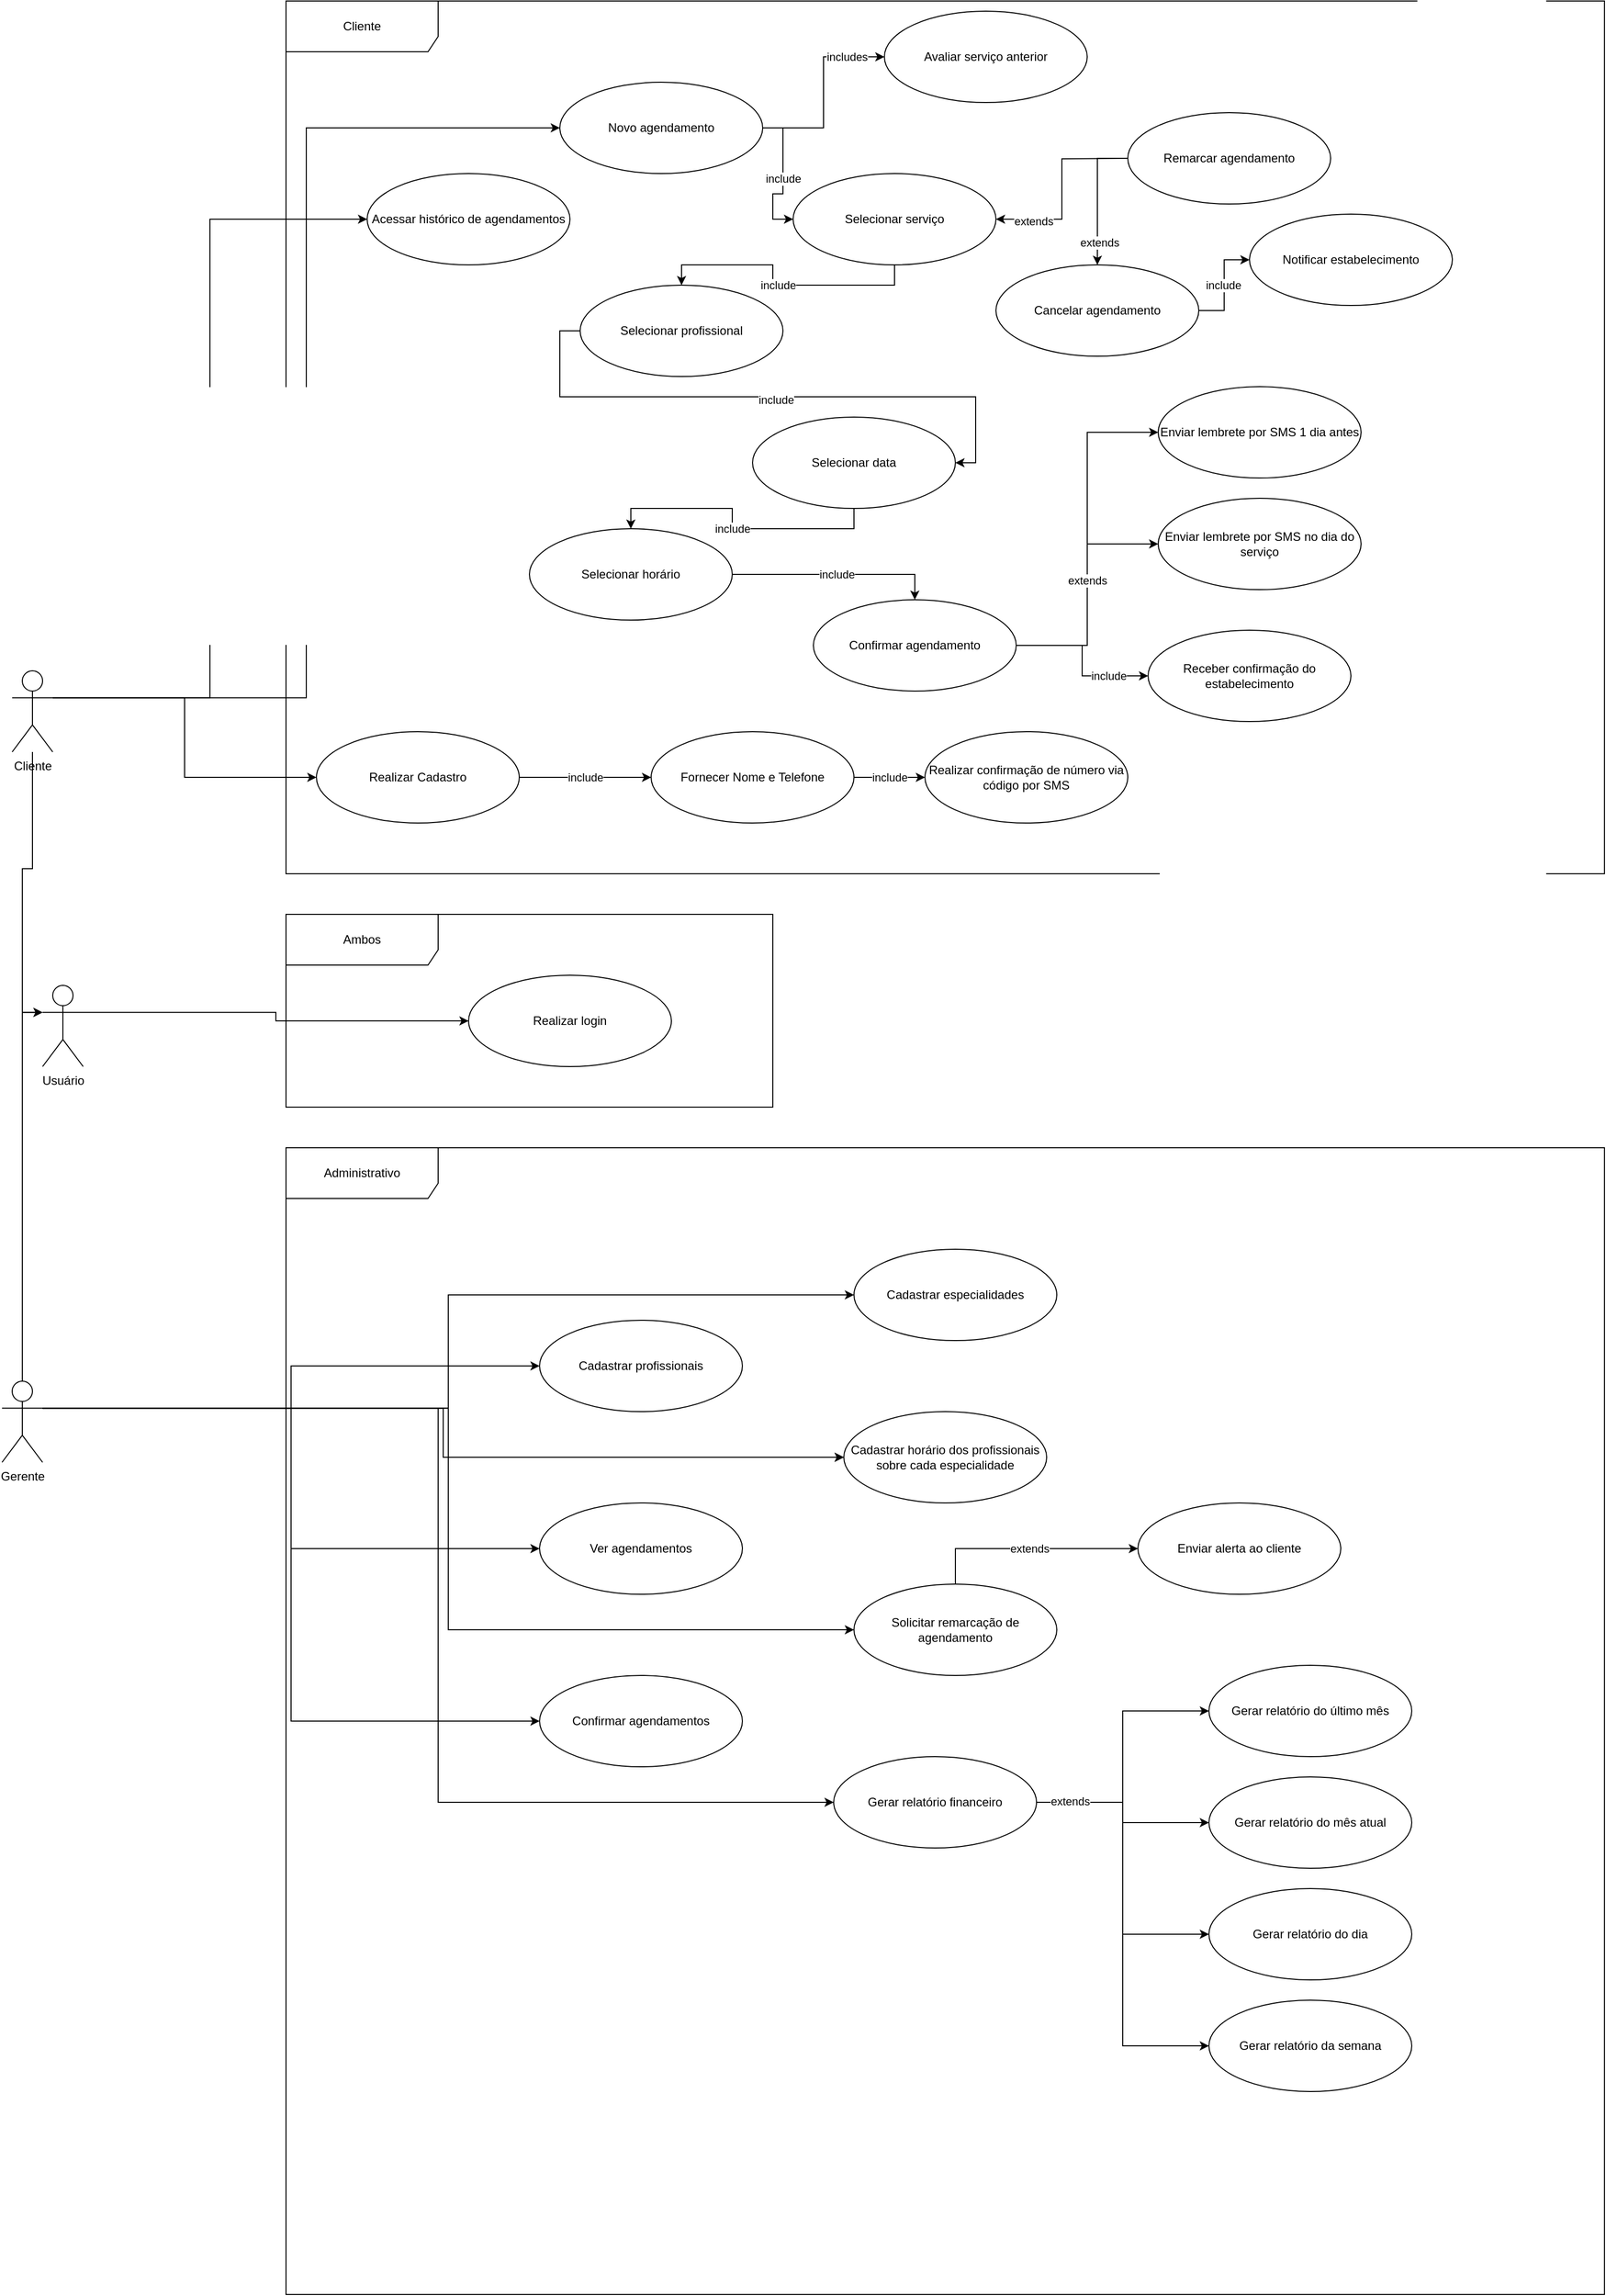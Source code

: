<mxfile version="26.1.0">
  <diagram name="Page-1" id="c4acf3e9-155e-7222-9cf6-157b1a14988f">
    <mxGraphModel dx="5227" dy="2470" grid="1" gridSize="10" guides="1" tooltips="1" connect="1" arrows="1" fold="1" page="1" pageScale="1" pageWidth="827" pageHeight="1169" background="none" math="0" shadow="0">
      <root>
        <mxCell id="0" />
        <mxCell id="1" parent="0" />
        <mxCell id="wauUHXRGsOrUapXSiY5B-23" style="edgeStyle=orthogonalEdgeStyle;rounded=0;orthogonalLoop=1;jettySize=auto;html=1;exitX=1;exitY=0.333;exitDx=0;exitDy=0;exitPerimeter=0;entryX=0;entryY=0.5;entryDx=0;entryDy=0;" parent="1" source="wauUHXRGsOrUapXSiY5B-1" target="wauUHXRGsOrUapXSiY5B-8" edge="1">
          <mxGeometry relative="1" as="geometry" />
        </mxCell>
        <mxCell id="Y423KzhKvd0CNDpzO20D-13" style="edgeStyle=orthogonalEdgeStyle;rounded=0;orthogonalLoop=1;jettySize=auto;html=1;exitX=1;exitY=0.333;exitDx=0;exitDy=0;exitPerimeter=0;entryX=0;entryY=0.5;entryDx=0;entryDy=0;" edge="1" parent="1" source="wauUHXRGsOrUapXSiY5B-1" target="Y423KzhKvd0CNDpzO20D-6">
          <mxGeometry relative="1" as="geometry" />
        </mxCell>
        <mxCell id="Y423KzhKvd0CNDpzO20D-121" style="edgeStyle=orthogonalEdgeStyle;rounded=0;orthogonalLoop=1;jettySize=auto;html=1;exitX=1;exitY=0.333;exitDx=0;exitDy=0;exitPerimeter=0;entryX=0;entryY=0.5;entryDx=0;entryDy=0;" edge="1" parent="1" source="wauUHXRGsOrUapXSiY5B-1" target="Y423KzhKvd0CNDpzO20D-120">
          <mxGeometry relative="1" as="geometry" />
        </mxCell>
        <mxCell id="wauUHXRGsOrUapXSiY5B-1" value="Cliente" style="shape=umlActor;verticalLabelPosition=bottom;verticalAlign=top;html=1;outlineConnect=0;" parent="1" vertex="1">
          <mxGeometry x="-780" y="690" width="40" height="80" as="geometry" />
        </mxCell>
        <mxCell id="wauUHXRGsOrUapXSiY5B-15" value="" style="edgeStyle=orthogonalEdgeStyle;rounded=0;orthogonalLoop=1;jettySize=auto;html=1;exitX=1;exitY=0.5;exitDx=0;exitDy=0;entryX=0;entryY=0.5;entryDx=0;entryDy=0;" parent="1" source="wauUHXRGsOrUapXSiY5B-8" target="wauUHXRGsOrUapXSiY5B-9" edge="1">
          <mxGeometry relative="1" as="geometry" />
        </mxCell>
        <mxCell id="wauUHXRGsOrUapXSiY5B-24" value="include" style="edgeLabel;html=1;align=center;verticalAlign=middle;resizable=0;points=[];" parent="wauUHXRGsOrUapXSiY5B-15" vertex="1" connectable="0">
          <mxGeometry relative="1" as="geometry">
            <mxPoint as="offset" />
          </mxGeometry>
        </mxCell>
        <mxCell id="Y423KzhKvd0CNDpzO20D-118" style="edgeStyle=orthogonalEdgeStyle;rounded=0;orthogonalLoop=1;jettySize=auto;html=1;exitX=1;exitY=0.5;exitDx=0;exitDy=0;entryX=0;entryY=0.5;entryDx=0;entryDy=0;" edge="1" parent="1" source="wauUHXRGsOrUapXSiY5B-8" target="Y423KzhKvd0CNDpzO20D-117">
          <mxGeometry relative="1" as="geometry" />
        </mxCell>
        <mxCell id="Y423KzhKvd0CNDpzO20D-119" value="includes" style="edgeLabel;html=1;align=center;verticalAlign=middle;resizable=0;points=[];" vertex="1" connectable="0" parent="Y423KzhKvd0CNDpzO20D-118">
          <mxGeometry x="0.521" y="1" relative="1" as="geometry">
            <mxPoint x="8" y="1" as="offset" />
          </mxGeometry>
        </mxCell>
        <mxCell id="wauUHXRGsOrUapXSiY5B-8" value="Novo agendamento" style="ellipse;whiteSpace=wrap;html=1;" parent="1" vertex="1">
          <mxGeometry x="-240" y="110" width="200" height="90" as="geometry" />
        </mxCell>
        <mxCell id="wauUHXRGsOrUapXSiY5B-17" style="edgeStyle=orthogonalEdgeStyle;rounded=0;orthogonalLoop=1;jettySize=auto;html=1;exitX=0.5;exitY=1;exitDx=0;exitDy=0;entryX=0.5;entryY=0;entryDx=0;entryDy=0;" parent="1" source="wauUHXRGsOrUapXSiY5B-9" target="wauUHXRGsOrUapXSiY5B-10" edge="1">
          <mxGeometry relative="1" as="geometry" />
        </mxCell>
        <mxCell id="wauUHXRGsOrUapXSiY5B-18" value="include" style="edgeLabel;html=1;align=center;verticalAlign=middle;resizable=0;points=[];" parent="wauUHXRGsOrUapXSiY5B-17" vertex="1" connectable="0">
          <mxGeometry relative="1" as="geometry">
            <mxPoint as="offset" />
          </mxGeometry>
        </mxCell>
        <mxCell id="wauUHXRGsOrUapXSiY5B-9" value="Selecionar serviço" style="ellipse;whiteSpace=wrap;html=1;" parent="1" vertex="1">
          <mxGeometry x="-10" y="200" width="200" height="90" as="geometry" />
        </mxCell>
        <mxCell id="wauUHXRGsOrUapXSiY5B-19" style="edgeStyle=orthogonalEdgeStyle;rounded=0;orthogonalLoop=1;jettySize=auto;html=1;exitX=0;exitY=0.5;exitDx=0;exitDy=0;entryX=1;entryY=0.5;entryDx=0;entryDy=0;" parent="1" source="wauUHXRGsOrUapXSiY5B-10" target="wauUHXRGsOrUapXSiY5B-11" edge="1">
          <mxGeometry relative="1" as="geometry" />
        </mxCell>
        <mxCell id="wauUHXRGsOrUapXSiY5B-20" value="include" style="edgeLabel;html=1;align=center;verticalAlign=middle;resizable=0;points=[];" parent="wauUHXRGsOrUapXSiY5B-19" vertex="1" connectable="0">
          <mxGeometry relative="1" as="geometry">
            <mxPoint x="8" y="3" as="offset" />
          </mxGeometry>
        </mxCell>
        <mxCell id="wauUHXRGsOrUapXSiY5B-10" value="Selecionar profissional" style="ellipse;whiteSpace=wrap;html=1;" parent="1" vertex="1">
          <mxGeometry x="-220" y="310" width="200" height="90" as="geometry" />
        </mxCell>
        <mxCell id="wauUHXRGsOrUapXSiY5B-21" style="edgeStyle=orthogonalEdgeStyle;rounded=0;orthogonalLoop=1;jettySize=auto;html=1;exitX=0.5;exitY=1;exitDx=0;exitDy=0;entryX=0.5;entryY=0;entryDx=0;entryDy=0;" parent="1" source="wauUHXRGsOrUapXSiY5B-11" target="wauUHXRGsOrUapXSiY5B-13" edge="1">
          <mxGeometry relative="1" as="geometry" />
        </mxCell>
        <mxCell id="wauUHXRGsOrUapXSiY5B-22" value="include" style="edgeLabel;html=1;align=center;verticalAlign=middle;resizable=0;points=[];" parent="wauUHXRGsOrUapXSiY5B-21" vertex="1" connectable="0">
          <mxGeometry relative="1" as="geometry">
            <mxPoint as="offset" />
          </mxGeometry>
        </mxCell>
        <mxCell id="wauUHXRGsOrUapXSiY5B-11" value="Selecionar data" style="ellipse;whiteSpace=wrap;html=1;" parent="1" vertex="1">
          <mxGeometry x="-50" y="440" width="200" height="90" as="geometry" />
        </mxCell>
        <mxCell id="wauUHXRGsOrUapXSiY5B-28" style="edgeStyle=orthogonalEdgeStyle;rounded=0;orthogonalLoop=1;jettySize=auto;html=1;exitX=1;exitY=0.5;exitDx=0;exitDy=0;entryX=0.5;entryY=0;entryDx=0;entryDy=0;" parent="1" source="wauUHXRGsOrUapXSiY5B-13" target="wauUHXRGsOrUapXSiY5B-27" edge="1">
          <mxGeometry relative="1" as="geometry" />
        </mxCell>
        <mxCell id="wauUHXRGsOrUapXSiY5B-29" value="include" style="edgeLabel;html=1;align=center;verticalAlign=middle;resizable=0;points=[];" parent="wauUHXRGsOrUapXSiY5B-28" vertex="1" connectable="0">
          <mxGeometry relative="1" as="geometry">
            <mxPoint as="offset" />
          </mxGeometry>
        </mxCell>
        <mxCell id="wauUHXRGsOrUapXSiY5B-13" value="Selecionar horário" style="ellipse;whiteSpace=wrap;html=1;" parent="1" vertex="1">
          <mxGeometry x="-270" y="550" width="200" height="90" as="geometry" />
        </mxCell>
        <mxCell id="Y423KzhKvd0CNDpzO20D-16" style="edgeStyle=orthogonalEdgeStyle;rounded=0;orthogonalLoop=1;jettySize=auto;html=1;exitX=1;exitY=0.5;exitDx=0;exitDy=0;entryX=0;entryY=0.5;entryDx=0;entryDy=0;" edge="1" parent="1" source="wauUHXRGsOrUapXSiY5B-27" target="Y423KzhKvd0CNDpzO20D-15">
          <mxGeometry relative="1" as="geometry" />
        </mxCell>
        <mxCell id="Y423KzhKvd0CNDpzO20D-19" style="edgeStyle=orthogonalEdgeStyle;rounded=0;orthogonalLoop=1;jettySize=auto;html=1;exitX=1;exitY=0.5;exitDx=0;exitDy=0;entryX=0;entryY=0.5;entryDx=0;entryDy=0;" edge="1" parent="1" source="wauUHXRGsOrUapXSiY5B-27" target="Y423KzhKvd0CNDpzO20D-18">
          <mxGeometry relative="1" as="geometry" />
        </mxCell>
        <mxCell id="Y423KzhKvd0CNDpzO20D-115" value="extends" style="edgeLabel;html=1;align=center;verticalAlign=middle;resizable=0;points=[];" vertex="1" connectable="0" parent="Y423KzhKvd0CNDpzO20D-19">
          <mxGeometry x="0.279" y="1" relative="1" as="geometry">
            <mxPoint x="1" y="19" as="offset" />
          </mxGeometry>
        </mxCell>
        <mxCell id="Y423KzhKvd0CNDpzO20D-133" style="edgeStyle=orthogonalEdgeStyle;rounded=0;orthogonalLoop=1;jettySize=auto;html=1;exitX=1;exitY=0.5;exitDx=0;exitDy=0;entryX=0;entryY=0.5;entryDx=0;entryDy=0;" edge="1" parent="1" source="wauUHXRGsOrUapXSiY5B-27" target="Y423KzhKvd0CNDpzO20D-132">
          <mxGeometry relative="1" as="geometry" />
        </mxCell>
        <mxCell id="Y423KzhKvd0CNDpzO20D-134" value="include" style="edgeLabel;html=1;align=center;verticalAlign=middle;resizable=0;points=[];" vertex="1" connectable="0" parent="Y423KzhKvd0CNDpzO20D-133">
          <mxGeometry x="0.418" y="-1" relative="1" as="geometry">
            <mxPoint x="7" y="-1" as="offset" />
          </mxGeometry>
        </mxCell>
        <mxCell id="wauUHXRGsOrUapXSiY5B-27" value="Confirmar agendamento" style="ellipse;whiteSpace=wrap;html=1;" parent="1" vertex="1">
          <mxGeometry x="10" y="620" width="200" height="90" as="geometry" />
        </mxCell>
        <mxCell id="wauUHXRGsOrUapXSiY5B-43" style="edgeStyle=orthogonalEdgeStyle;rounded=0;orthogonalLoop=1;jettySize=auto;html=1;exitX=1;exitY=0.333;exitDx=0;exitDy=0;exitPerimeter=0;entryX=0;entryY=0.5;entryDx=0;entryDy=0;" parent="1" source="wauUHXRGsOrUapXSiY5B-33" target="wauUHXRGsOrUapXSiY5B-35" edge="1">
          <mxGeometry relative="1" as="geometry" />
        </mxCell>
        <mxCell id="wauUHXRGsOrUapXSiY5B-44" style="edgeStyle=orthogonalEdgeStyle;rounded=0;orthogonalLoop=1;jettySize=auto;html=1;exitX=1;exitY=0.333;exitDx=0;exitDy=0;exitPerimeter=0;entryX=0;entryY=0.5;entryDx=0;entryDy=0;" parent="1" source="wauUHXRGsOrUapXSiY5B-33" target="wauUHXRGsOrUapXSiY5B-36" edge="1">
          <mxGeometry relative="1" as="geometry" />
        </mxCell>
        <mxCell id="wauUHXRGsOrUapXSiY5B-45" style="edgeStyle=orthogonalEdgeStyle;rounded=0;orthogonalLoop=1;jettySize=auto;html=1;exitX=1;exitY=0.333;exitDx=0;exitDy=0;exitPerimeter=0;entryX=0;entryY=0.5;entryDx=0;entryDy=0;" parent="1" source="wauUHXRGsOrUapXSiY5B-33" target="wauUHXRGsOrUapXSiY5B-37" edge="1">
          <mxGeometry relative="1" as="geometry" />
        </mxCell>
        <mxCell id="wauUHXRGsOrUapXSiY5B-46" style="edgeStyle=orthogonalEdgeStyle;rounded=0;orthogonalLoop=1;jettySize=auto;html=1;exitX=1;exitY=0.333;exitDx=0;exitDy=0;exitPerimeter=0;entryX=0;entryY=0.5;entryDx=0;entryDy=0;" parent="1" source="wauUHXRGsOrUapXSiY5B-33" target="wauUHXRGsOrUapXSiY5B-38" edge="1">
          <mxGeometry relative="1" as="geometry" />
        </mxCell>
        <mxCell id="wauUHXRGsOrUapXSiY5B-47" style="edgeStyle=orthogonalEdgeStyle;rounded=0;orthogonalLoop=1;jettySize=auto;html=1;exitX=1;exitY=0.333;exitDx=0;exitDy=0;exitPerimeter=0;entryX=0;entryY=0.5;entryDx=0;entryDy=0;" parent="1" source="wauUHXRGsOrUapXSiY5B-33" target="wauUHXRGsOrUapXSiY5B-39" edge="1">
          <mxGeometry relative="1" as="geometry" />
        </mxCell>
        <mxCell id="wauUHXRGsOrUapXSiY5B-49" style="edgeStyle=orthogonalEdgeStyle;rounded=0;orthogonalLoop=1;jettySize=auto;html=1;exitX=1;exitY=0.333;exitDx=0;exitDy=0;exitPerimeter=0;entryX=0;entryY=0.5;entryDx=0;entryDy=0;" parent="1" source="wauUHXRGsOrUapXSiY5B-33" target="wauUHXRGsOrUapXSiY5B-42" edge="1">
          <mxGeometry relative="1" as="geometry" />
        </mxCell>
        <mxCell id="Y423KzhKvd0CNDpzO20D-2" style="edgeStyle=orthogonalEdgeStyle;rounded=0;orthogonalLoop=1;jettySize=auto;html=1;exitX=1;exitY=0.333;exitDx=0;exitDy=0;exitPerimeter=0;entryX=0;entryY=0.5;entryDx=0;entryDy=0;" edge="1" parent="1" source="wauUHXRGsOrUapXSiY5B-33" target="wauUHXRGsOrUapXSiY5B-40">
          <mxGeometry relative="1" as="geometry" />
        </mxCell>
        <mxCell id="wauUHXRGsOrUapXSiY5B-33" value="Gerente" style="shape=umlActor;verticalLabelPosition=bottom;verticalAlign=top;html=1;outlineConnect=0;" parent="1" vertex="1">
          <mxGeometry x="-790" y="1390" width="40" height="80" as="geometry" />
        </mxCell>
        <mxCell id="wauUHXRGsOrUapXSiY5B-35" value="Cadastrar especialidades" style="ellipse;whiteSpace=wrap;html=1;" parent="1" vertex="1">
          <mxGeometry x="50" y="1260" width="200" height="90" as="geometry" />
        </mxCell>
        <mxCell id="wauUHXRGsOrUapXSiY5B-36" value="Cadastrar profissionais" style="ellipse;whiteSpace=wrap;html=1;" parent="1" vertex="1">
          <mxGeometry x="-260" y="1330" width="200" height="90" as="geometry" />
        </mxCell>
        <mxCell id="wauUHXRGsOrUapXSiY5B-38" value="Ver agendamentos" style="ellipse;whiteSpace=wrap;html=1;" parent="1" vertex="1">
          <mxGeometry x="-260" y="1510" width="200" height="90" as="geometry" />
        </mxCell>
        <mxCell id="wauUHXRGsOrUapXSiY5B-39" value="Confirmar agendamentos" style="ellipse;whiteSpace=wrap;html=1;" parent="1" vertex="1">
          <mxGeometry x="-260" y="1680" width="200" height="90" as="geometry" />
        </mxCell>
        <mxCell id="wauUHXRGsOrUapXSiY5B-51" style="edgeStyle=orthogonalEdgeStyle;rounded=0;orthogonalLoop=1;jettySize=auto;html=1;exitX=0.5;exitY=0;exitDx=0;exitDy=0;entryX=0;entryY=0.5;entryDx=0;entryDy=0;" parent="1" source="wauUHXRGsOrUapXSiY5B-40" target="wauUHXRGsOrUapXSiY5B-41" edge="1">
          <mxGeometry relative="1" as="geometry" />
        </mxCell>
        <mxCell id="wauUHXRGsOrUapXSiY5B-52" value="extends" style="edgeLabel;html=1;align=center;verticalAlign=middle;resizable=0;points=[];" parent="wauUHXRGsOrUapXSiY5B-51" vertex="1" connectable="0">
          <mxGeometry relative="1" as="geometry">
            <mxPoint as="offset" />
          </mxGeometry>
        </mxCell>
        <mxCell id="wauUHXRGsOrUapXSiY5B-40" value="Solicitar remarcação de agendamento" style="ellipse;whiteSpace=wrap;html=1;" parent="1" vertex="1">
          <mxGeometry x="50" y="1590" width="200" height="90" as="geometry" />
        </mxCell>
        <mxCell id="wauUHXRGsOrUapXSiY5B-41" value="Enviar alerta ao cliente" style="ellipse;whiteSpace=wrap;html=1;" parent="1" vertex="1">
          <mxGeometry x="330" y="1510" width="200" height="90" as="geometry" />
        </mxCell>
        <mxCell id="Y423KzhKvd0CNDpzO20D-106" style="edgeStyle=orthogonalEdgeStyle;rounded=0;orthogonalLoop=1;jettySize=auto;html=1;exitX=1;exitY=0.5;exitDx=0;exitDy=0;entryX=0;entryY=0.5;entryDx=0;entryDy=0;" edge="1" parent="1" source="wauUHXRGsOrUapXSiY5B-42" target="Y423KzhKvd0CNDpzO20D-87">
          <mxGeometry relative="1" as="geometry" />
        </mxCell>
        <mxCell id="Y423KzhKvd0CNDpzO20D-108" style="edgeStyle=orthogonalEdgeStyle;rounded=0;orthogonalLoop=1;jettySize=auto;html=1;exitX=1;exitY=0.5;exitDx=0;exitDy=0;entryX=0;entryY=0.5;entryDx=0;entryDy=0;" edge="1" parent="1" source="wauUHXRGsOrUapXSiY5B-42" target="Y423KzhKvd0CNDpzO20D-88">
          <mxGeometry relative="1" as="geometry" />
        </mxCell>
        <mxCell id="Y423KzhKvd0CNDpzO20D-110" style="edgeStyle=orthogonalEdgeStyle;rounded=0;orthogonalLoop=1;jettySize=auto;html=1;exitX=1;exitY=0.5;exitDx=0;exitDy=0;entryX=0;entryY=0.5;entryDx=0;entryDy=0;" edge="1" parent="1" source="wauUHXRGsOrUapXSiY5B-42" target="Y423KzhKvd0CNDpzO20D-89">
          <mxGeometry relative="1" as="geometry" />
        </mxCell>
        <mxCell id="Y423KzhKvd0CNDpzO20D-112" style="edgeStyle=orthogonalEdgeStyle;rounded=0;orthogonalLoop=1;jettySize=auto;html=1;exitX=1;exitY=0.5;exitDx=0;exitDy=0;entryX=0;entryY=0.5;entryDx=0;entryDy=0;" edge="1" parent="1" source="wauUHXRGsOrUapXSiY5B-42" target="Y423KzhKvd0CNDpzO20D-90">
          <mxGeometry relative="1" as="geometry" />
        </mxCell>
        <mxCell id="Y423KzhKvd0CNDpzO20D-114" value="extends" style="edgeLabel;html=1;align=center;verticalAlign=middle;resizable=0;points=[];" vertex="1" connectable="0" parent="Y423KzhKvd0CNDpzO20D-112">
          <mxGeometry x="-0.847" y="1" relative="1" as="geometry">
            <mxPoint x="1" as="offset" />
          </mxGeometry>
        </mxCell>
        <mxCell id="wauUHXRGsOrUapXSiY5B-42" value="Gerar relatório financeiro" style="ellipse;whiteSpace=wrap;html=1;" parent="1" vertex="1">
          <mxGeometry x="30" y="1760" width="200" height="90" as="geometry" />
        </mxCell>
        <mxCell id="wauUHXRGsOrUapXSiY5B-61" style="edgeStyle=orthogonalEdgeStyle;rounded=0;orthogonalLoop=1;jettySize=auto;html=1;exitX=1;exitY=0.333;exitDx=0;exitDy=0;exitPerimeter=0;entryX=0;entryY=0.5;entryDx=0;entryDy=0;" parent="1" source="wauUHXRGsOrUapXSiY5B-53" target="wauUHXRGsOrUapXSiY5B-60" edge="1">
          <mxGeometry relative="1" as="geometry" />
        </mxCell>
        <mxCell id="wauUHXRGsOrUapXSiY5B-53" value="Usuário" style="shape=umlActor;verticalLabelPosition=bottom;verticalAlign=top;html=1;" parent="1" vertex="1">
          <mxGeometry x="-750" y="1000" width="40" height="80" as="geometry" />
        </mxCell>
        <mxCell id="wauUHXRGsOrUapXSiY5B-57" style="edgeStyle=orthogonalEdgeStyle;rounded=0;orthogonalLoop=1;jettySize=auto;html=1;entryX=0;entryY=0.333;entryDx=0;entryDy=0;entryPerimeter=0;" parent="1" source="wauUHXRGsOrUapXSiY5B-33" target="wauUHXRGsOrUapXSiY5B-53" edge="1">
          <mxGeometry relative="1" as="geometry" />
        </mxCell>
        <mxCell id="wauUHXRGsOrUapXSiY5B-60" value="Realizar login" style="ellipse;whiteSpace=wrap;html=1;" parent="1" vertex="1">
          <mxGeometry x="-330" y="990" width="200" height="90" as="geometry" />
        </mxCell>
        <mxCell id="Y423KzhKvd0CNDpzO20D-1" value="" style="edgeStyle=orthogonalEdgeStyle;rounded=0;orthogonalLoop=1;jettySize=auto;html=1;exitX=1;exitY=0.333;exitDx=0;exitDy=0;exitPerimeter=0;entryX=0;entryY=0.5;entryDx=0;entryDy=0;" edge="1" parent="1" source="wauUHXRGsOrUapXSiY5B-33" target="wauUHXRGsOrUapXSiY5B-37">
          <mxGeometry relative="1" as="geometry">
            <mxPoint x="-746.514" y="1413.276" as="sourcePoint" />
            <mxPoint x="253.67" y="1575.632" as="targetPoint" />
          </mxGeometry>
        </mxCell>
        <mxCell id="wauUHXRGsOrUapXSiY5B-37" value="Cadastrar horário dos profissionais sobre cada especialidade" style="ellipse;whiteSpace=wrap;html=1;" parent="1" vertex="1">
          <mxGeometry x="40" y="1420" width="200" height="90" as="geometry" />
        </mxCell>
        <mxCell id="Y423KzhKvd0CNDpzO20D-5" style="edgeStyle=orthogonalEdgeStyle;rounded=0;orthogonalLoop=1;jettySize=auto;html=1;entryX=0;entryY=0.333;entryDx=0;entryDy=0;entryPerimeter=0;" edge="1" parent="1" source="wauUHXRGsOrUapXSiY5B-1" target="wauUHXRGsOrUapXSiY5B-53">
          <mxGeometry relative="1" as="geometry" />
        </mxCell>
        <mxCell id="Y423KzhKvd0CNDpzO20D-8" style="edgeStyle=orthogonalEdgeStyle;rounded=0;orthogonalLoop=1;jettySize=auto;html=1;exitX=1;exitY=0.5;exitDx=0;exitDy=0;entryX=0;entryY=0.5;entryDx=0;entryDy=0;" edge="1" parent="1" source="Y423KzhKvd0CNDpzO20D-6" target="Y423KzhKvd0CNDpzO20D-7">
          <mxGeometry relative="1" as="geometry" />
        </mxCell>
        <mxCell id="Y423KzhKvd0CNDpzO20D-9" value="include" style="edgeLabel;html=1;align=center;verticalAlign=middle;resizable=0;points=[];" vertex="1" connectable="0" parent="Y423KzhKvd0CNDpzO20D-8">
          <mxGeometry relative="1" as="geometry">
            <mxPoint as="offset" />
          </mxGeometry>
        </mxCell>
        <mxCell id="Y423KzhKvd0CNDpzO20D-6" value="Realizar Cadastro" style="ellipse;whiteSpace=wrap;html=1;" vertex="1" parent="1">
          <mxGeometry x="-480" y="750" width="200" height="90" as="geometry" />
        </mxCell>
        <mxCell id="Y423KzhKvd0CNDpzO20D-11" style="edgeStyle=orthogonalEdgeStyle;rounded=0;orthogonalLoop=1;jettySize=auto;html=1;exitX=1;exitY=0.5;exitDx=0;exitDy=0;entryX=0;entryY=0.5;entryDx=0;entryDy=0;" edge="1" parent="1" source="Y423KzhKvd0CNDpzO20D-7" target="Y423KzhKvd0CNDpzO20D-10">
          <mxGeometry relative="1" as="geometry" />
        </mxCell>
        <mxCell id="Y423KzhKvd0CNDpzO20D-12" value="include" style="edgeLabel;html=1;align=center;verticalAlign=middle;resizable=0;points=[];" vertex="1" connectable="0" parent="Y423KzhKvd0CNDpzO20D-11">
          <mxGeometry relative="1" as="geometry">
            <mxPoint as="offset" />
          </mxGeometry>
        </mxCell>
        <mxCell id="Y423KzhKvd0CNDpzO20D-7" value="Fornecer Nome e Telefone" style="ellipse;whiteSpace=wrap;html=1;" vertex="1" parent="1">
          <mxGeometry x="-150" y="750" width="200" height="90" as="geometry" />
        </mxCell>
        <mxCell id="Y423KzhKvd0CNDpzO20D-10" value="Realizar confirmação de número via código por SMS" style="ellipse;whiteSpace=wrap;html=1;" vertex="1" parent="1">
          <mxGeometry x="120" y="750" width="200" height="90" as="geometry" />
        </mxCell>
        <mxCell id="Y423KzhKvd0CNDpzO20D-15" value="Enviar lembrete por SMS 1 dia antes" style="ellipse;whiteSpace=wrap;html=1;" vertex="1" parent="1">
          <mxGeometry x="350" y="410" width="200" height="90" as="geometry" />
        </mxCell>
        <mxCell id="Y423KzhKvd0CNDpzO20D-18" value="Enviar lembrete por SMS no dia do serviço" style="ellipse;whiteSpace=wrap;html=1;" vertex="1" parent="1">
          <mxGeometry x="350" y="520" width="200" height="90" as="geometry" />
        </mxCell>
        <mxCell id="Y423KzhKvd0CNDpzO20D-23" value="Administrativo" style="shape=umlFrame;whiteSpace=wrap;html=1;pointerEvents=0;width=150;height=50;" vertex="1" parent="1">
          <mxGeometry x="-510" y="1160" width="1300" height="1130" as="geometry" />
        </mxCell>
        <mxCell id="Y423KzhKvd0CNDpzO20D-24" value="Cliente" style="shape=umlFrame;whiteSpace=wrap;html=1;pointerEvents=0;width=150;height=50;" vertex="1" parent="1">
          <mxGeometry x="-510" y="30" width="1300" height="860" as="geometry" />
        </mxCell>
        <mxCell id="Y423KzhKvd0CNDpzO20D-25" value="Ambos" style="shape=umlFrame;whiteSpace=wrap;html=1;pointerEvents=0;width=150;height=50;" vertex="1" parent="1">
          <mxGeometry x="-510" y="930" width="480" height="190" as="geometry" />
        </mxCell>
        <mxCell id="Y423KzhKvd0CNDpzO20D-87" value="Gerar relatório do último mês" style="ellipse;whiteSpace=wrap;html=1;" vertex="1" parent="1">
          <mxGeometry x="400" y="1670" width="200" height="90" as="geometry" />
        </mxCell>
        <mxCell id="Y423KzhKvd0CNDpzO20D-88" value="Gerar relatório do mês atual" style="ellipse;whiteSpace=wrap;html=1;" vertex="1" parent="1">
          <mxGeometry x="400" y="1780" width="200" height="90" as="geometry" />
        </mxCell>
        <mxCell id="Y423KzhKvd0CNDpzO20D-89" value="Gerar relatório do dia" style="ellipse;whiteSpace=wrap;html=1;" vertex="1" parent="1">
          <mxGeometry x="400" y="1890" width="200" height="90" as="geometry" />
        </mxCell>
        <mxCell id="Y423KzhKvd0CNDpzO20D-90" value="Gerar relatório da semana" style="ellipse;whiteSpace=wrap;html=1;" vertex="1" parent="1">
          <mxGeometry x="400" y="2000" width="200" height="90" as="geometry" />
        </mxCell>
        <mxCell id="Y423KzhKvd0CNDpzO20D-117" value="Avaliar serviço anterior" style="ellipse;whiteSpace=wrap;html=1;" vertex="1" parent="1">
          <mxGeometry x="80" y="40" width="200" height="90" as="geometry" />
        </mxCell>
        <mxCell id="Y423KzhKvd0CNDpzO20D-120" value="Acessar histórico de agendamentos" style="ellipse;whiteSpace=wrap;html=1;" vertex="1" parent="1">
          <mxGeometry x="-430" y="200" width="200" height="90" as="geometry" />
        </mxCell>
        <mxCell id="Y423KzhKvd0CNDpzO20D-123" style="edgeStyle=orthogonalEdgeStyle;rounded=0;orthogonalLoop=1;jettySize=auto;html=1;entryX=1;entryY=0.5;entryDx=0;entryDy=0;" edge="1" parent="1" target="wauUHXRGsOrUapXSiY5B-9">
          <mxGeometry relative="1" as="geometry">
            <mxPoint x="320" y="185" as="sourcePoint" />
          </mxGeometry>
        </mxCell>
        <mxCell id="Y423KzhKvd0CNDpzO20D-125" value="extends" style="edgeLabel;html=1;align=center;verticalAlign=middle;resizable=0;points=[];" vertex="1" connectable="0" parent="Y423KzhKvd0CNDpzO20D-123">
          <mxGeometry x="0.703" y="2" relative="1" as="geometry">
            <mxPoint x="9" as="offset" />
          </mxGeometry>
        </mxCell>
        <mxCell id="Y423KzhKvd0CNDpzO20D-127" style="edgeStyle=orthogonalEdgeStyle;rounded=0;orthogonalLoop=1;jettySize=auto;html=1;exitX=0;exitY=0.5;exitDx=0;exitDy=0;entryX=0.5;entryY=0;entryDx=0;entryDy=0;" edge="1" parent="1" source="Y423KzhKvd0CNDpzO20D-122" target="Y423KzhKvd0CNDpzO20D-126">
          <mxGeometry relative="1" as="geometry" />
        </mxCell>
        <mxCell id="Y423KzhKvd0CNDpzO20D-128" value="extends" style="edgeLabel;html=1;align=center;verticalAlign=middle;resizable=0;points=[];" vertex="1" connectable="0" parent="Y423KzhKvd0CNDpzO20D-127">
          <mxGeometry x="0.667" y="2" relative="1" as="geometry">
            <mxPoint as="offset" />
          </mxGeometry>
        </mxCell>
        <mxCell id="Y423KzhKvd0CNDpzO20D-122" value="Remarcar agendamento" style="ellipse;whiteSpace=wrap;html=1;" vertex="1" parent="1">
          <mxGeometry x="320" y="140" width="200" height="90" as="geometry" />
        </mxCell>
        <mxCell id="Y423KzhKvd0CNDpzO20D-130" style="edgeStyle=orthogonalEdgeStyle;rounded=0;orthogonalLoop=1;jettySize=auto;html=1;exitX=1;exitY=0.5;exitDx=0;exitDy=0;entryX=0;entryY=0.5;entryDx=0;entryDy=0;" edge="1" parent="1" source="Y423KzhKvd0CNDpzO20D-126" target="Y423KzhKvd0CNDpzO20D-129">
          <mxGeometry relative="1" as="geometry" />
        </mxCell>
        <mxCell id="Y423KzhKvd0CNDpzO20D-131" value="include" style="edgeLabel;html=1;align=center;verticalAlign=middle;resizable=0;points=[];" vertex="1" connectable="0" parent="Y423KzhKvd0CNDpzO20D-130">
          <mxGeometry x="0.012" y="1" relative="1" as="geometry">
            <mxPoint as="offset" />
          </mxGeometry>
        </mxCell>
        <mxCell id="Y423KzhKvd0CNDpzO20D-126" value="Cancelar agendamento" style="ellipse;whiteSpace=wrap;html=1;" vertex="1" parent="1">
          <mxGeometry x="190" y="290" width="200" height="90" as="geometry" />
        </mxCell>
        <mxCell id="Y423KzhKvd0CNDpzO20D-129" value="Notificar estabelecimento" style="ellipse;whiteSpace=wrap;html=1;" vertex="1" parent="1">
          <mxGeometry x="440" y="240" width="200" height="90" as="geometry" />
        </mxCell>
        <mxCell id="Y423KzhKvd0CNDpzO20D-132" value="Receber confirmação do estabelecimento" style="ellipse;whiteSpace=wrap;html=1;" vertex="1" parent="1">
          <mxGeometry x="340" y="650" width="200" height="90" as="geometry" />
        </mxCell>
      </root>
    </mxGraphModel>
  </diagram>
</mxfile>
